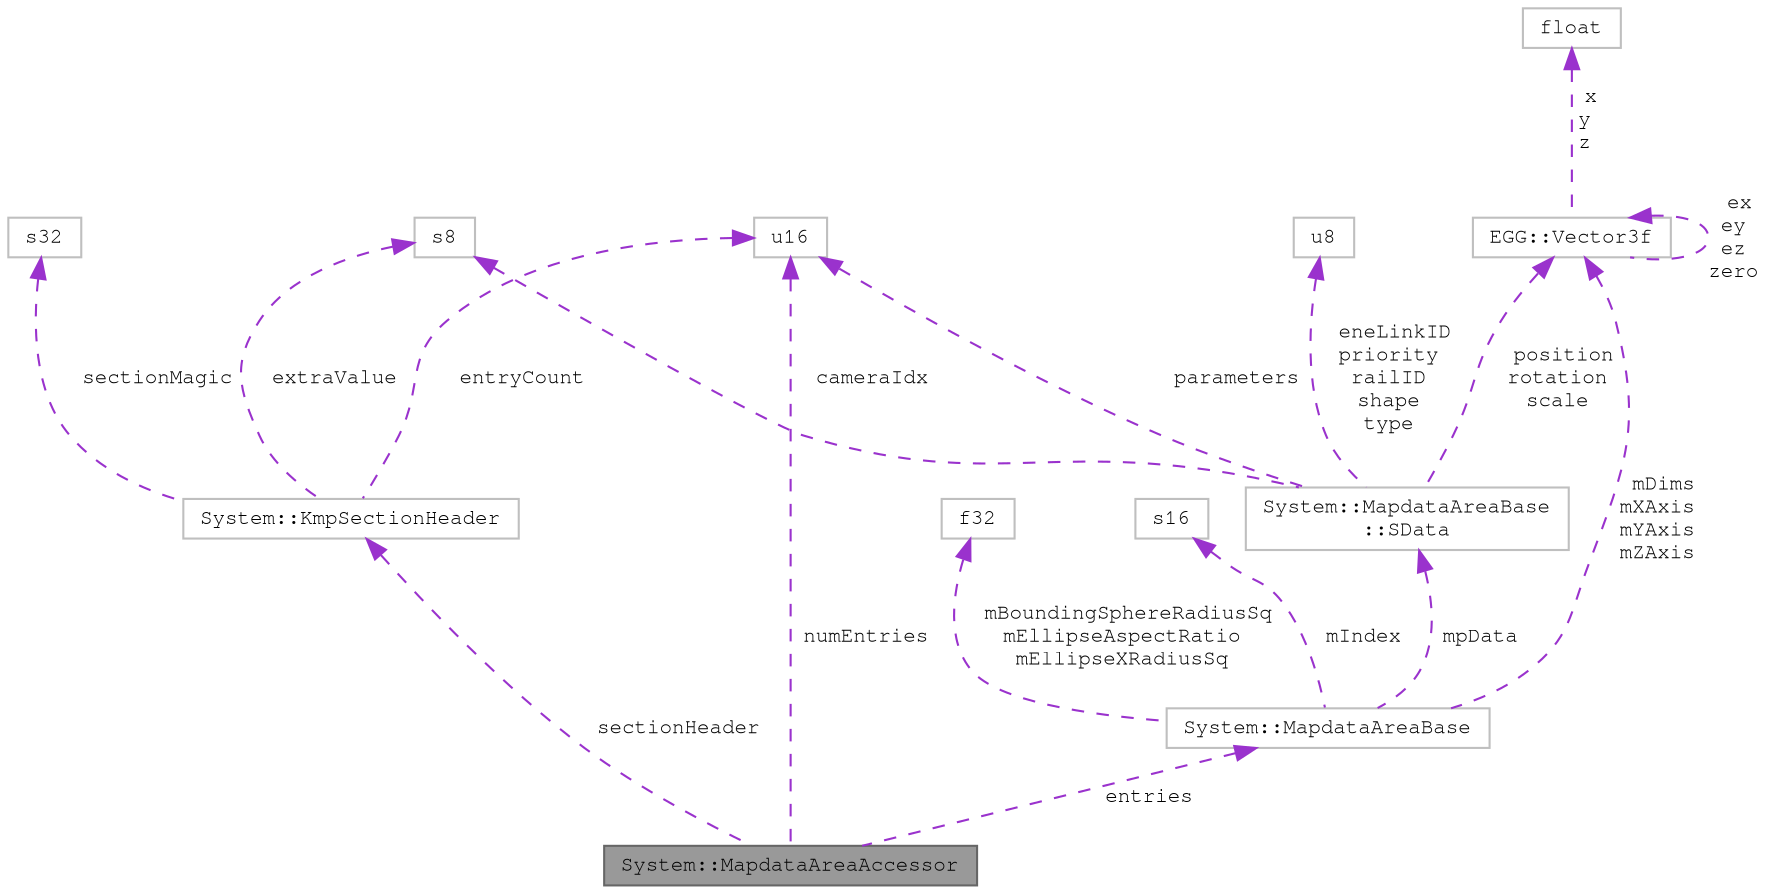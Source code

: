 digraph "System::MapdataAreaAccessor"
{
 // LATEX_PDF_SIZE
  bgcolor="transparent";
  edge [fontname=FreeMono,fontsize=10,labelfontname=FreeMono,labelfontsize=10];
  node [fontname=FreeMono,fontsize=10,shape=box,height=0.2,width=0.4];
  Node1 [label="System::MapdataAreaAccessor",height=0.2,width=0.4,color="gray40", fillcolor="grey60", style="filled", fontcolor="black",tooltip=" "];
  Node2 -> Node1 [dir="back",color="darkorchid3",style="dashed",label=" entries" ];
  Node2 [label="System::MapdataAreaBase",height=0.2,width=0.4,color="grey75", fillcolor="white", style="filled",URL="$class_system_1_1_mapdata_area_base.html",tooltip=" "];
  Node3 -> Node2 [dir="back",color="darkorchid3",style="dashed",label=" mpData" ];
  Node3 [label="System::MapdataAreaBase\l::SData",height=0.2,width=0.4,color="grey75", fillcolor="white", style="filled",URL="$class_system_1_1_mapdata_area_base.html#struct_system_1_1_mapdata_area_base_1_1_s_data",tooltip=" "];
  Node4 -> Node3 [dir="back",color="darkorchid3",style="dashed",label=" eneLinkID\npriority\nrailID\nshape\ntype" ];
  Node4 [label="u8",height=0.2,width=0.4,color="grey75", fillcolor="white", style="filled",tooltip=" "];
  Node5 -> Node3 [dir="back",color="darkorchid3",style="dashed",label=" cameraIdx" ];
  Node5 [label="s8",height=0.2,width=0.4,color="grey75", fillcolor="white", style="filled",tooltip=" "];
  Node6 -> Node3 [dir="back",color="darkorchid3",style="dashed",label=" position\nrotation\nscale" ];
  Node6 [label="EGG::Vector3f",height=0.2,width=0.4,color="grey75", fillcolor="white", style="filled",URL="$struct_e_g_g_1_1_vector3f.html",tooltip=" "];
  Node7 -> Node6 [dir="back",color="darkorchid3",style="dashed",label=" x\ny\nz" ];
  Node7 [label="float",height=0.2,width=0.4,color="grey75", fillcolor="white", style="filled",tooltip=" "];
  Node6 -> Node6 [dir="back",color="darkorchid3",style="dashed",label=" ex\ney\nez\nzero" ];
  Node8 -> Node3 [dir="back",color="darkorchid3",style="dashed",label=" parameters" ];
  Node8 [label="u16",height=0.2,width=0.4,color="grey75", fillcolor="white", style="filled",URL="$classu16.html",tooltip=" "];
  Node6 -> Node2 [dir="back",color="darkorchid3",style="dashed",label=" mDims\nmXAxis\nmYAxis\nmZAxis" ];
  Node9 -> Node2 [dir="back",color="darkorchid3",style="dashed",label=" mBoundingSphereRadiusSq\nmEllipseAspectRatio\nmEllipseXRadiusSq" ];
  Node9 [label="f32",height=0.2,width=0.4,color="grey75", fillcolor="white", style="filled",tooltip=" "];
  Node10 -> Node2 [dir="back",color="darkorchid3",style="dashed",label=" mIndex" ];
  Node10 [label="s16",height=0.2,width=0.4,color="grey75", fillcolor="white", style="filled",tooltip=" "];
  Node8 -> Node1 [dir="back",color="darkorchid3",style="dashed",label=" numEntries" ];
  Node11 -> Node1 [dir="back",color="darkorchid3",style="dashed",label=" sectionHeader" ];
  Node11 [label="System::KmpSectionHeader",height=0.2,width=0.4,color="grey75", fillcolor="white", style="filled",URL="$struct_system_1_1_kmp_section_header.html",tooltip=" "];
  Node12 -> Node11 [dir="back",color="darkorchid3",style="dashed",label=" sectionMagic" ];
  Node12 [label="s32",height=0.2,width=0.4,color="grey75", fillcolor="white", style="filled",tooltip=" "];
  Node8 -> Node11 [dir="back",color="darkorchid3",style="dashed",label=" entryCount" ];
  Node5 -> Node11 [dir="back",color="darkorchid3",style="dashed",label=" extraValue" ];
}
